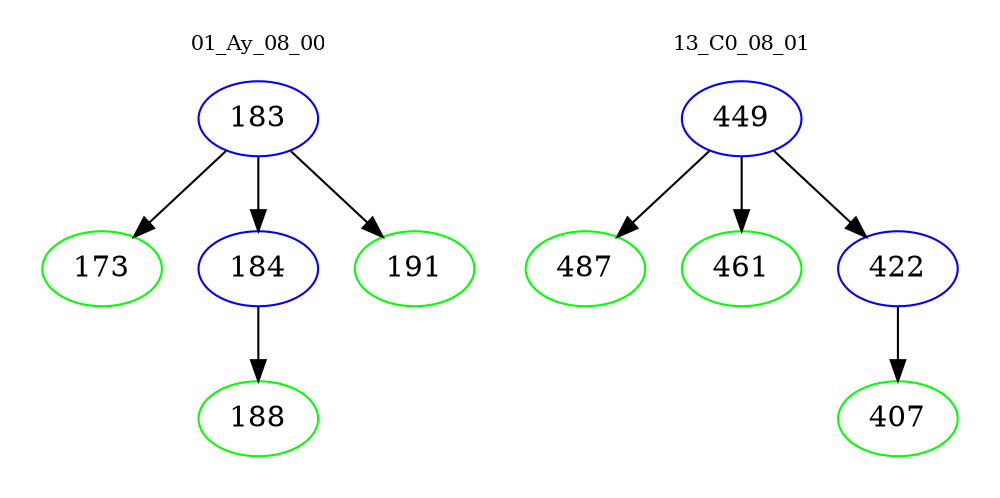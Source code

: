 digraph{
subgraph cluster_0 {
color = white
label = "01_Ay_08_00";
fontsize=10;
T0_183 [label="183", color="blue"]
T0_183 -> T0_173 [color="black"]
T0_173 [label="173", color="green"]
T0_183 -> T0_184 [color="black"]
T0_184 [label="184", color="blue"]
T0_184 -> T0_188 [color="black"]
T0_188 [label="188", color="green"]
T0_183 -> T0_191 [color="black"]
T0_191 [label="191", color="green"]
}
subgraph cluster_1 {
color = white
label = "13_C0_08_01";
fontsize=10;
T1_449 [label="449", color="blue"]
T1_449 -> T1_487 [color="black"]
T1_487 [label="487", color="green"]
T1_449 -> T1_461 [color="black"]
T1_461 [label="461", color="green"]
T1_449 -> T1_422 [color="black"]
T1_422 [label="422", color="blue"]
T1_422 -> T1_407 [color="black"]
T1_407 [label="407", color="green"]
}
}
